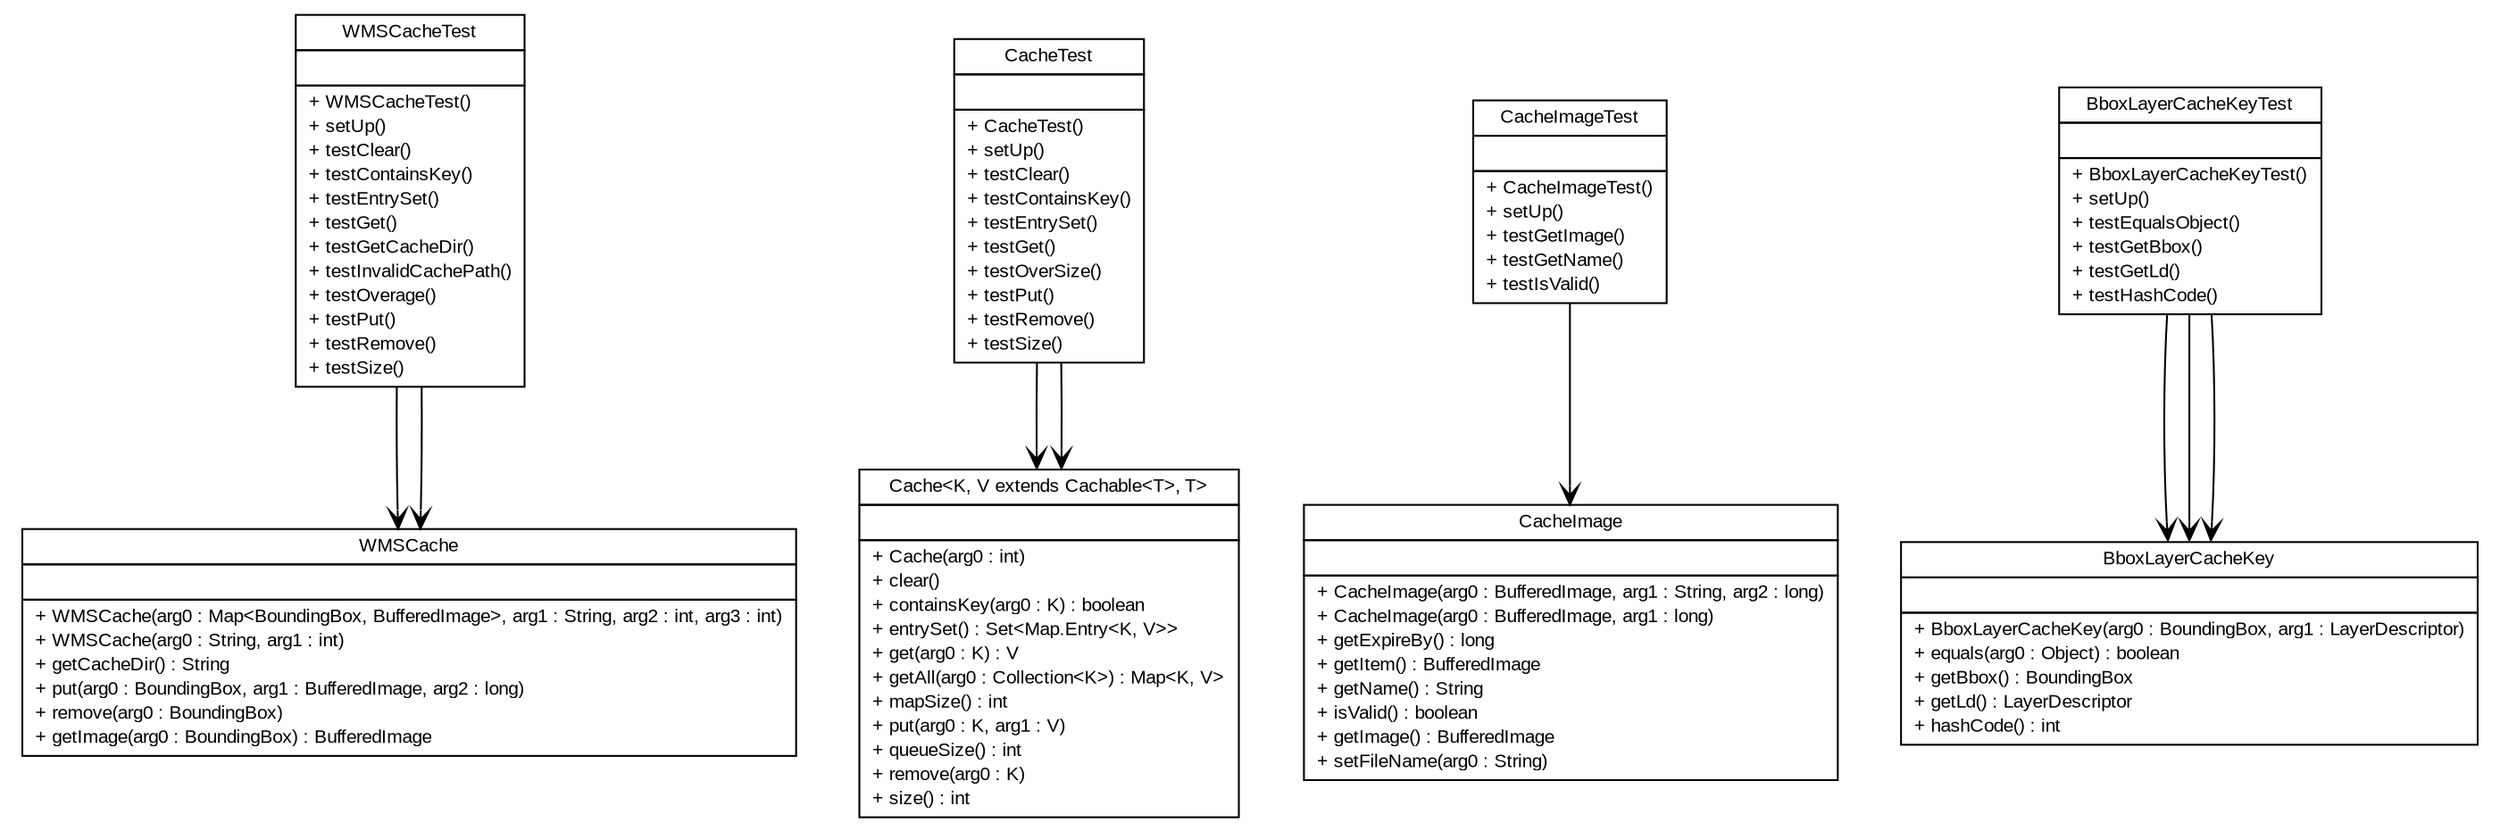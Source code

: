 #!/usr/local/bin/dot
#
# Class diagram 
# Generated by UMLGraph version R5_6 (http://www.umlgraph.org/)
#

digraph G {
	edge [fontname="arial",fontsize=10,labelfontname="arial",labelfontsize=10];
	node [fontname="arial",fontsize=10,shape=plaintext];
	nodesep=0.25;
	ranksep=0.5;
	// nl.mineleni.cbsviewer.servlet.wms.cache.WMSCacheTest
	c49 [label=<<table title="nl.mineleni.cbsviewer.servlet.wms.cache.WMSCacheTest" border="0" cellborder="1" cellspacing="0" cellpadding="2" port="p" href="./WMSCacheTest.html">
		<tr><td><table border="0" cellspacing="0" cellpadding="1">
<tr><td align="center" balign="center"> WMSCacheTest </td></tr>
		</table></td></tr>
		<tr><td><table border="0" cellspacing="0" cellpadding="1">
<tr><td align="left" balign="left">  </td></tr>
		</table></td></tr>
		<tr><td><table border="0" cellspacing="0" cellpadding="1">
<tr><td align="left" balign="left"> + WMSCacheTest() </td></tr>
<tr><td align="left" balign="left"> + setUp() </td></tr>
<tr><td align="left" balign="left"> + testClear() </td></tr>
<tr><td align="left" balign="left"> + testContainsKey() </td></tr>
<tr><td align="left" balign="left"> + testEntrySet() </td></tr>
<tr><td align="left" balign="left"> + testGet() </td></tr>
<tr><td align="left" balign="left"> + testGetCacheDir() </td></tr>
<tr><td align="left" balign="left"> + testInvalidCachePath() </td></tr>
<tr><td align="left" balign="left"> + testOverage() </td></tr>
<tr><td align="left" balign="left"> + testPut() </td></tr>
<tr><td align="left" balign="left"> + testRemove() </td></tr>
<tr><td align="left" balign="left"> + testSize() </td></tr>
		</table></td></tr>
		</table>>, URL="./WMSCacheTest.html", fontname="arial", fontcolor="black", fontsize=10.0];
	// nl.mineleni.cbsviewer.servlet.wms.cache.CacheTest
	c50 [label=<<table title="nl.mineleni.cbsviewer.servlet.wms.cache.CacheTest" border="0" cellborder="1" cellspacing="0" cellpadding="2" port="p" href="./CacheTest.html">
		<tr><td><table border="0" cellspacing="0" cellpadding="1">
<tr><td align="center" balign="center"> CacheTest </td></tr>
		</table></td></tr>
		<tr><td><table border="0" cellspacing="0" cellpadding="1">
<tr><td align="left" balign="left">  </td></tr>
		</table></td></tr>
		<tr><td><table border="0" cellspacing="0" cellpadding="1">
<tr><td align="left" balign="left"> + CacheTest() </td></tr>
<tr><td align="left" balign="left"> + setUp() </td></tr>
<tr><td align="left" balign="left"> + testClear() </td></tr>
<tr><td align="left" balign="left"> + testContainsKey() </td></tr>
<tr><td align="left" balign="left"> + testEntrySet() </td></tr>
<tr><td align="left" balign="left"> + testGet() </td></tr>
<tr><td align="left" balign="left"> + testOverSize() </td></tr>
<tr><td align="left" balign="left"> + testPut() </td></tr>
<tr><td align="left" balign="left"> + testRemove() </td></tr>
<tr><td align="left" balign="left"> + testSize() </td></tr>
		</table></td></tr>
		</table>>, URL="./CacheTest.html", fontname="arial", fontcolor="black", fontsize=10.0];
	// nl.mineleni.cbsviewer.servlet.wms.cache.CacheImageTest
	c51 [label=<<table title="nl.mineleni.cbsviewer.servlet.wms.cache.CacheImageTest" border="0" cellborder="1" cellspacing="0" cellpadding="2" port="p" href="./CacheImageTest.html">
		<tr><td><table border="0" cellspacing="0" cellpadding="1">
<tr><td align="center" balign="center"> CacheImageTest </td></tr>
		</table></td></tr>
		<tr><td><table border="0" cellspacing="0" cellpadding="1">
<tr><td align="left" balign="left">  </td></tr>
		</table></td></tr>
		<tr><td><table border="0" cellspacing="0" cellpadding="1">
<tr><td align="left" balign="left"> + CacheImageTest() </td></tr>
<tr><td align="left" balign="left"> + setUp() </td></tr>
<tr><td align="left" balign="left"> + testGetImage() </td></tr>
<tr><td align="left" balign="left"> + testGetName() </td></tr>
<tr><td align="left" balign="left"> + testIsValid() </td></tr>
		</table></td></tr>
		</table>>, URL="./CacheImageTest.html", fontname="arial", fontcolor="black", fontsize=10.0];
	// nl.mineleni.cbsviewer.servlet.wms.cache.BboxLayerCacheKeyTest
	c52 [label=<<table title="nl.mineleni.cbsviewer.servlet.wms.cache.BboxLayerCacheKeyTest" border="0" cellborder="1" cellspacing="0" cellpadding="2" port="p" href="./BboxLayerCacheKeyTest.html">
		<tr><td><table border="0" cellspacing="0" cellpadding="1">
<tr><td align="center" balign="center"> BboxLayerCacheKeyTest </td></tr>
		</table></td></tr>
		<tr><td><table border="0" cellspacing="0" cellpadding="1">
<tr><td align="left" balign="left">  </td></tr>
		</table></td></tr>
		<tr><td><table border="0" cellspacing="0" cellpadding="1">
<tr><td align="left" balign="left"> + BboxLayerCacheKeyTest() </td></tr>
<tr><td align="left" balign="left"> + setUp() </td></tr>
<tr><td align="left" balign="left"> + testEqualsObject() </td></tr>
<tr><td align="left" balign="left"> + testGetBbox() </td></tr>
<tr><td align="left" balign="left"> + testGetLd() </td></tr>
<tr><td align="left" balign="left"> + testHashCode() </td></tr>
		</table></td></tr>
		</table>>, URL="./BboxLayerCacheKeyTest.html", fontname="arial", fontcolor="black", fontsize=10.0];
	// nl.mineleni.cbsviewer.servlet.wms.cache.WMSCacheTest NAVASSOC nl.mineleni.cbsviewer.servlet.wms.cache.WMSCache
	c49:p -> c62:p [taillabel="", label="", headlabel="", fontname="arial", fontcolor="black", fontsize=10.0, color="black", arrowhead=open];
	// nl.mineleni.cbsviewer.servlet.wms.cache.WMSCacheTest NAVASSOC nl.mineleni.cbsviewer.servlet.wms.cache.WMSCache
	c49:p -> c62:p [taillabel="", label="", headlabel="", fontname="arial", fontcolor="black", fontsize=10.0, color="black", arrowhead=open];
	// nl.mineleni.cbsviewer.servlet.wms.cache.CacheTest NAVASSOC nl.mineleni.cbsviewer.servlet.wms.cache.Cache<K, V extends nl.mineleni.cbsviewer.servlet.wms.cache.Cachable<T>, T>
	c50:p -> c63:p [taillabel="", label="", headlabel="", fontname="arial", fontcolor="black", fontsize=10.0, color="black", arrowhead=open];
	// nl.mineleni.cbsviewer.servlet.wms.cache.CacheTest NAVASSOC nl.mineleni.cbsviewer.servlet.wms.cache.Cache<K, V extends nl.mineleni.cbsviewer.servlet.wms.cache.Cachable<T>, T>
	c50:p -> c63:p [taillabel="", label="", headlabel="", fontname="arial", fontcolor="black", fontsize=10.0, color="black", arrowhead=open];
	// nl.mineleni.cbsviewer.servlet.wms.cache.CacheImageTest NAVASSOC nl.mineleni.cbsviewer.servlet.wms.cache.CacheImage
	c51:p -> c64:p [taillabel="", label="", headlabel="", fontname="arial", fontcolor="black", fontsize=10.0, color="black", arrowhead=open];
	// nl.mineleni.cbsviewer.servlet.wms.cache.BboxLayerCacheKeyTest NAVASSOC nl.mineleni.cbsviewer.servlet.wms.cache.BboxLayerCacheKey
	c52:p -> c65:p [taillabel="", label="", headlabel="", fontname="arial", fontcolor="black", fontsize=10.0, color="black", arrowhead=open];
	// nl.mineleni.cbsviewer.servlet.wms.cache.BboxLayerCacheKeyTest NAVASSOC nl.mineleni.cbsviewer.servlet.wms.cache.BboxLayerCacheKey
	c52:p -> c65:p [taillabel="", label="", headlabel="", fontname="arial", fontcolor="black", fontsize=10.0, color="black", arrowhead=open];
	// nl.mineleni.cbsviewer.servlet.wms.cache.BboxLayerCacheKeyTest NAVASSOC nl.mineleni.cbsviewer.servlet.wms.cache.BboxLayerCacheKey
	c52:p -> c65:p [taillabel="", label="", headlabel="", fontname="arial", fontcolor="black", fontsize=10.0, color="black", arrowhead=open];
	// nl.mineleni.cbsviewer.servlet.wms.cache.CacheImage
	c64 [label=<<table title="nl.mineleni.cbsviewer.servlet.wms.cache.CacheImage" border="0" cellborder="1" cellspacing="0" cellpadding="2" port="p">
		<tr><td><table border="0" cellspacing="0" cellpadding="1">
<tr><td align="center" balign="center"> CacheImage </td></tr>
		</table></td></tr>
		<tr><td><table border="0" cellspacing="0" cellpadding="1">
<tr><td align="left" balign="left">  </td></tr>
		</table></td></tr>
		<tr><td><table border="0" cellspacing="0" cellpadding="1">
<tr><td align="left" balign="left"> + CacheImage(arg0 : BufferedImage, arg1 : String, arg2 : long) </td></tr>
<tr><td align="left" balign="left"> + CacheImage(arg0 : BufferedImage, arg1 : long) </td></tr>
<tr><td align="left" balign="left"> + getExpireBy() : long </td></tr>
<tr><td align="left" balign="left"> + getItem() : BufferedImage </td></tr>
<tr><td align="left" balign="left"> + getName() : String </td></tr>
<tr><td align="left" balign="left"> + isValid() : boolean </td></tr>
<tr><td align="left" balign="left"> + getImage() : BufferedImage </td></tr>
<tr><td align="left" balign="left"> + setFileName(arg0 : String) </td></tr>
		</table></td></tr>
		</table>>, URL="null", fontname="arial", fontcolor="black", fontsize=10.0];
	// nl.mineleni.cbsviewer.servlet.wms.cache.BboxLayerCacheKey
	c65 [label=<<table title="nl.mineleni.cbsviewer.servlet.wms.cache.BboxLayerCacheKey" border="0" cellborder="1" cellspacing="0" cellpadding="2" port="p">
		<tr><td><table border="0" cellspacing="0" cellpadding="1">
<tr><td align="center" balign="center"> BboxLayerCacheKey </td></tr>
		</table></td></tr>
		<tr><td><table border="0" cellspacing="0" cellpadding="1">
<tr><td align="left" balign="left">  </td></tr>
		</table></td></tr>
		<tr><td><table border="0" cellspacing="0" cellpadding="1">
<tr><td align="left" balign="left"> + BboxLayerCacheKey(arg0 : BoundingBox, arg1 : LayerDescriptor) </td></tr>
<tr><td align="left" balign="left"> + equals(arg0 : Object) : boolean </td></tr>
<tr><td align="left" balign="left"> + getBbox() : BoundingBox </td></tr>
<tr><td align="left" balign="left"> + getLd() : LayerDescriptor </td></tr>
<tr><td align="left" balign="left"> + hashCode() : int </td></tr>
		</table></td></tr>
		</table>>, URL="null", fontname="arial", fontcolor="black", fontsize=10.0];
	// nl.mineleni.cbsviewer.servlet.wms.cache.WMSCache
	c62 [label=<<table title="nl.mineleni.cbsviewer.servlet.wms.cache.WMSCache" border="0" cellborder="1" cellspacing="0" cellpadding="2" port="p">
		<tr><td><table border="0" cellspacing="0" cellpadding="1">
<tr><td align="center" balign="center"> WMSCache </td></tr>
		</table></td></tr>
		<tr><td><table border="0" cellspacing="0" cellpadding="1">
<tr><td align="left" balign="left">  </td></tr>
		</table></td></tr>
		<tr><td><table border="0" cellspacing="0" cellpadding="1">
<tr><td align="left" balign="left"> + WMSCache(arg0 : Map&lt;BoundingBox, BufferedImage&gt;, arg1 : String, arg2 : int, arg3 : int) </td></tr>
<tr><td align="left" balign="left"> + WMSCache(arg0 : String, arg1 : int) </td></tr>
<tr><td align="left" balign="left"> + getCacheDir() : String </td></tr>
<tr><td align="left" balign="left"> + put(arg0 : BoundingBox, arg1 : BufferedImage, arg2 : long) </td></tr>
<tr><td align="left" balign="left"> + remove(arg0 : BoundingBox) </td></tr>
<tr><td align="left" balign="left"> + getImage(arg0 : BoundingBox) : BufferedImage </td></tr>
		</table></td></tr>
		</table>>, URL="null", fontname="arial", fontcolor="black", fontsize=10.0];
	// nl.mineleni.cbsviewer.servlet.wms.cache.Cache<K, V extends nl.mineleni.cbsviewer.servlet.wms.cache.Cachable<T>, T>
	c63 [label=<<table title="nl.mineleni.cbsviewer.servlet.wms.cache.Cache" border="0" cellborder="1" cellspacing="0" cellpadding="2" port="p">
		<tr><td><table border="0" cellspacing="0" cellpadding="1">
<tr><td align="center" balign="center"> Cache&lt;K, V extends Cachable&lt;T&gt;, T&gt; </td></tr>
		</table></td></tr>
		<tr><td><table border="0" cellspacing="0" cellpadding="1">
<tr><td align="left" balign="left">  </td></tr>
		</table></td></tr>
		<tr><td><table border="0" cellspacing="0" cellpadding="1">
<tr><td align="left" balign="left"> + Cache(arg0 : int) </td></tr>
<tr><td align="left" balign="left"> + clear() </td></tr>
<tr><td align="left" balign="left"> + containsKey(arg0 : K) : boolean </td></tr>
<tr><td align="left" balign="left"> + entrySet() : Set&lt;Map.Entry&lt;K, V&gt;&gt; </td></tr>
<tr><td align="left" balign="left"> + get(arg0 : K) : V </td></tr>
<tr><td align="left" balign="left"> + getAll(arg0 : Collection&lt;K&gt;) : Map&lt;K, V&gt; </td></tr>
<tr><td align="left" balign="left"> + mapSize() : int </td></tr>
<tr><td align="left" balign="left"> + put(arg0 : K, arg1 : V) </td></tr>
<tr><td align="left" balign="left"> + queueSize() : int </td></tr>
<tr><td align="left" balign="left"> + remove(arg0 : K) </td></tr>
<tr><td align="left" balign="left"> + size() : int </td></tr>
		</table></td></tr>
		</table>>, URL="null", fontname="arial", fontcolor="black", fontsize=10.0];
}

